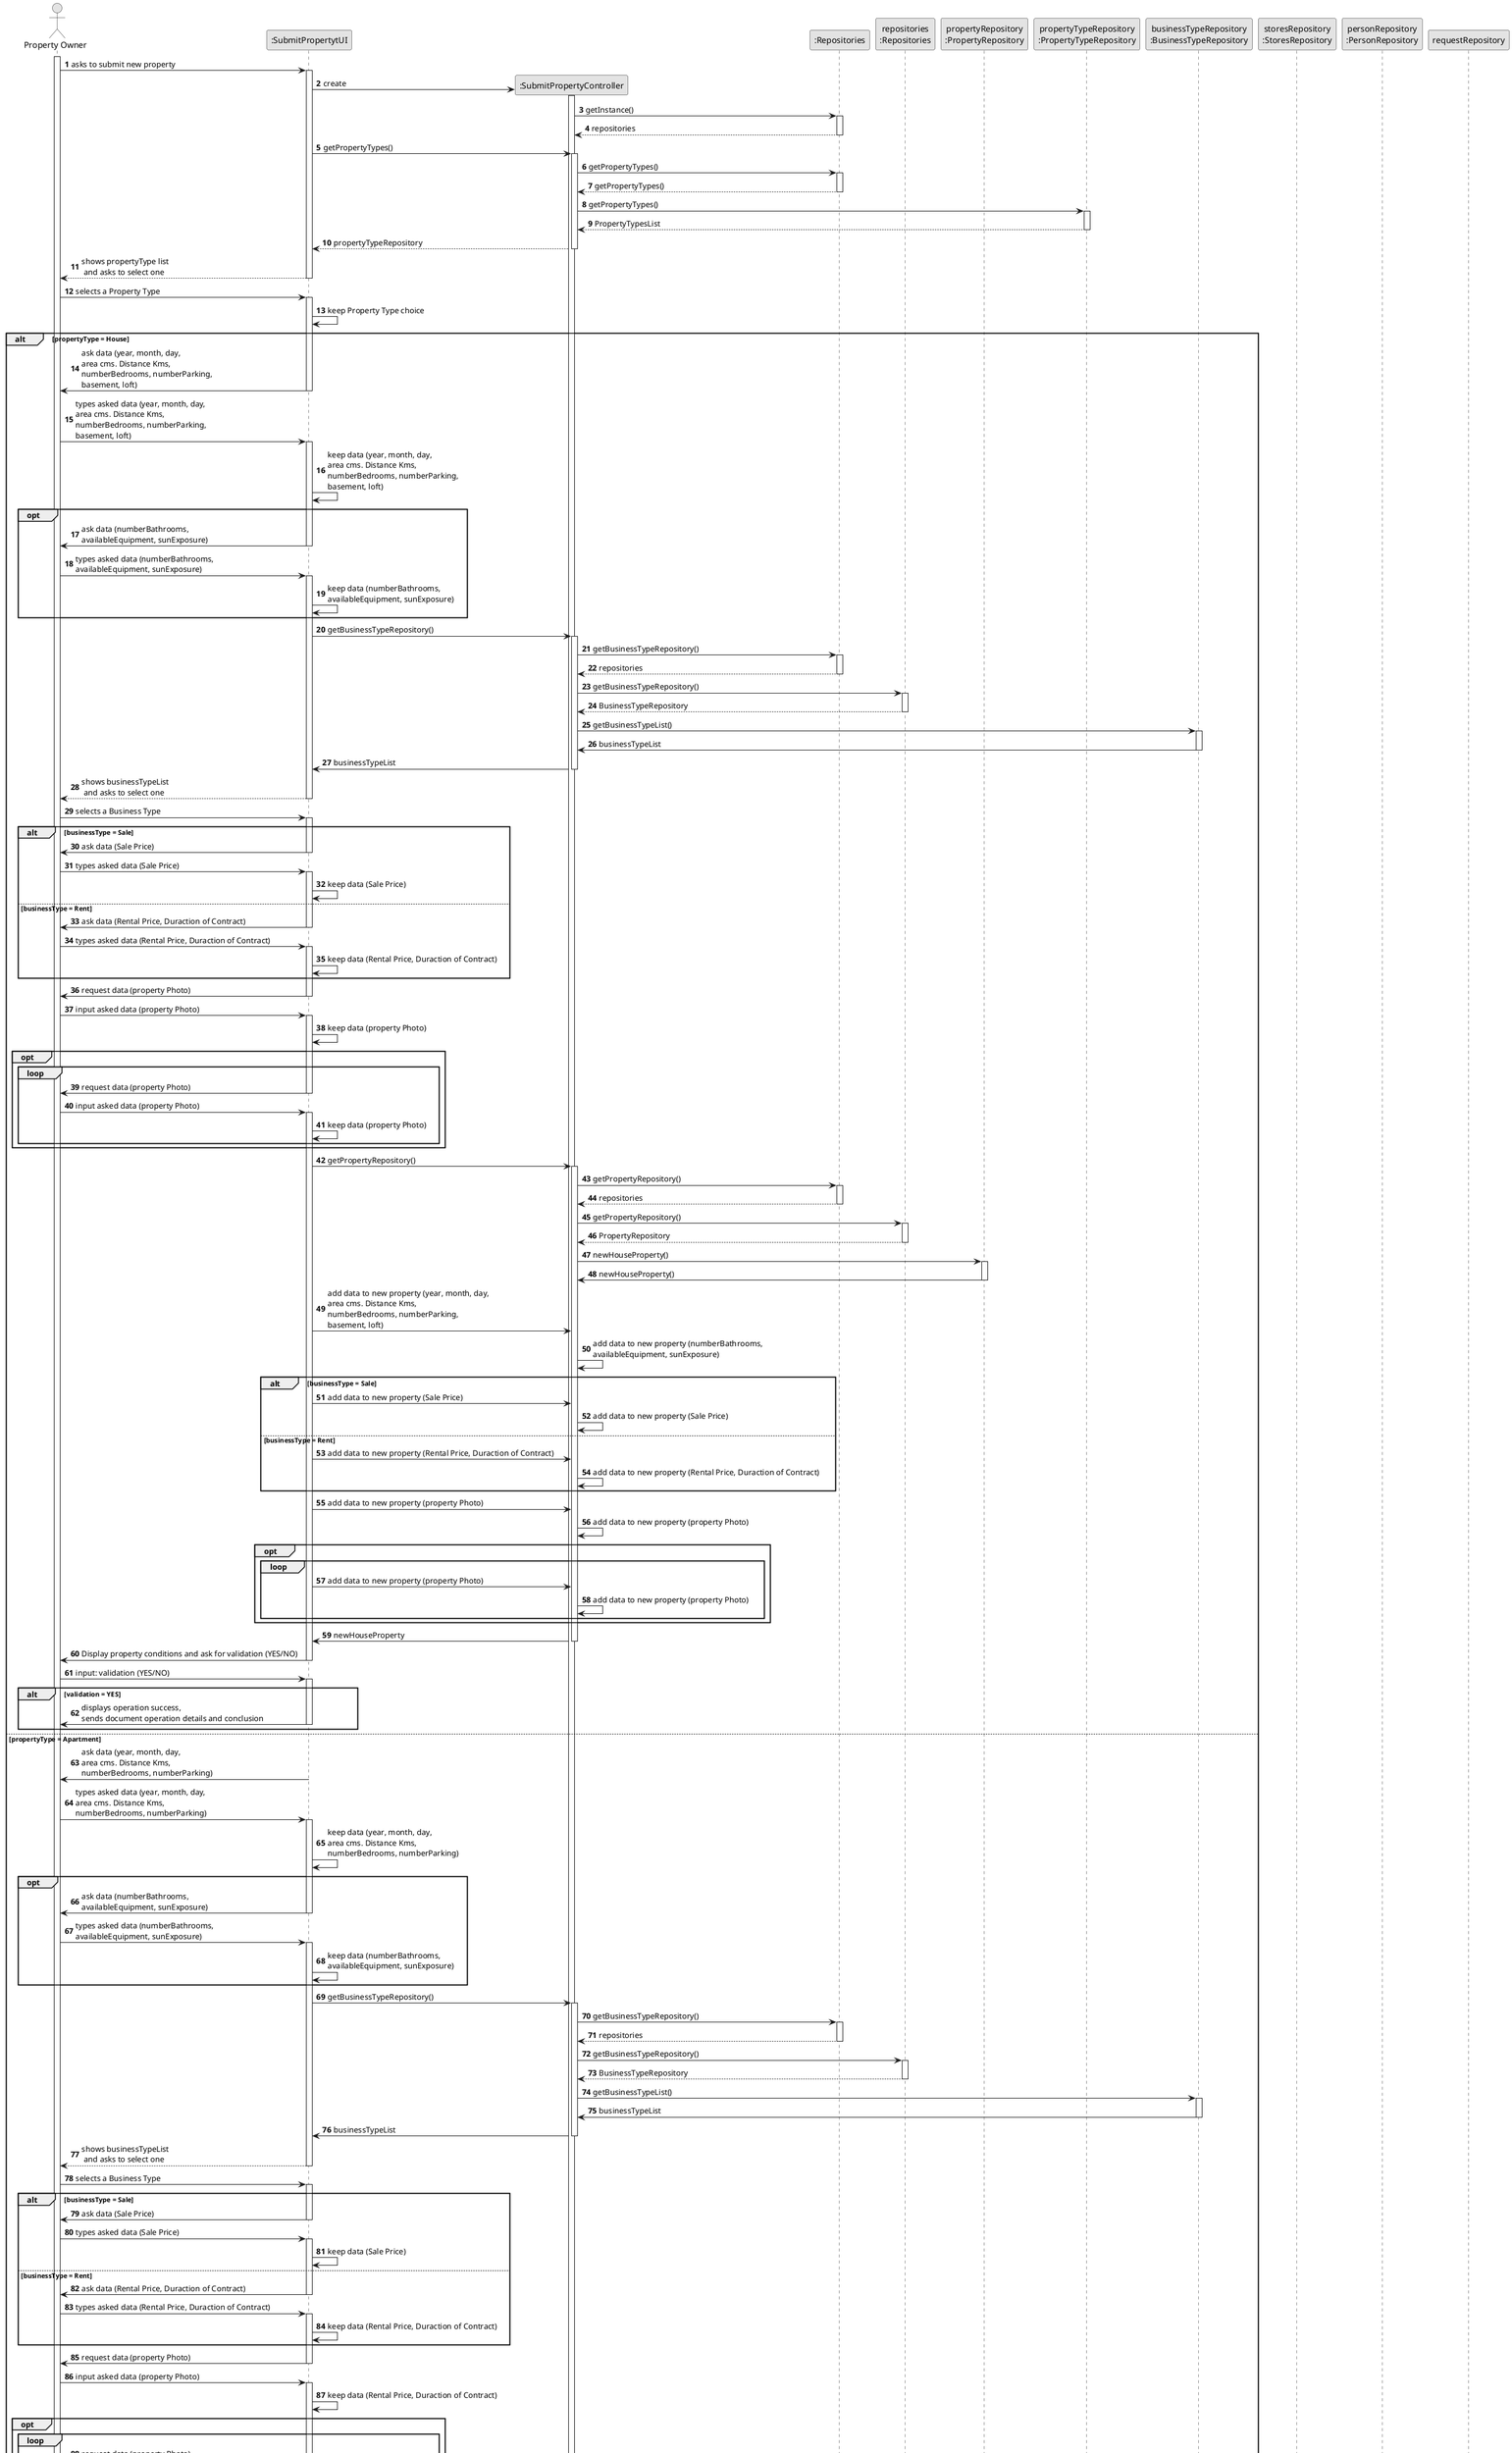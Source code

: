 @startuml
skinparam monochrome true
skinparam packageStyle rectangle
skinparam shadowing false

autonumber

'hide footbox
actor "Property Owner" as User
participant ":SubmitPropertytUI" as UI
participant ":SubmitPropertyController" as CTRL

' LOG IN
participant "personRepository\n:PersonRepository" as personRepository

' SUBMIT PROPERTY
participant ":Repositories" as RepositorySingleton
participant "repositories\n:Repositories" as PLAT

participant "propertyRepository\n:PropertyRepository" as propertyRepository
participant "propertyRepository\n:PropertyRepository" as propertyRepository

participant "propertyTypeRepository\n:PropertyTypeRepository" as propertyTypeRepository
participant "businessTypeRepository\n:BusinessTypeRepository" as BusinessTypeRepository

' CHOOSE A AGENT
participant "storesRepository\n:StoresRepository" as stores
participant "personRepository\n:PersonRepository" as personRepository

' CREATE A REQUEST




activate User


 ' SUBMIT PROPERTY
    User -> UI : asks to submit new property
        activate UI

          UI -> CTRL** : create
                activate CTRL

                CTRL -> RepositorySingleton : getInstance()
                activate RepositorySingleton

                RepositorySingleton --> CTRL: repositories
                deactivate RepositorySingleton



'   UI --> User : requests data (Property Type)

        UI  ->  CTRL : getPropertyTypes()
            activate CTRL

            CTRL  ->  RepositorySingleton : getPropertyTypes()
                activate RepositorySingleton

                RepositorySingleton --> CTRL: getPropertyTypes()
                deactivate RepositorySingleton

            CTRL -> propertyTypeRepository : getPropertyTypes()
                activate propertyTypeRepository

                propertyTypeRepository --> CTRL : PropertyTypesList
                deactivate propertyTypeRepository

            CTRL --> UI : propertyTypeRepository
                deactivate CTRL


            UI --> User : shows propertyType list\n and asks to select one
            deactivate UI

    User -> UI : selects a Property Type
            activate UI

            UI  ->  UI: keep Property Type choice

alt propertyType = House

            UI -> User : ask data (year, month, day, \narea cms. Distance Kms, \nnumberBedrooms, numberParking, \nbasement, loft)
            deactivate UI

    User -> UI : types asked data (year, month, day, \narea cms. Distance Kms, \nnumberBedrooms, numberParking, \nbasement, loft)
            activate UI

            UI  ->  UI : keep data (year, month, day, \narea cms. Distance Kms, \nnumberBedrooms, numberParking, \nbasement, loft)


    group opt
            UI -> User : ask data (numberBathrooms, \navailableEquipment, sunExposure)
                deactivate UI

        User -> UI : types asked data (numberBathrooms, \navailableEquipment, sunExposure)
                activate UI

            UI  ->  UI: keep data (numberBathrooms, \navailableEquipment, sunExposure)

    end

            UI -> CTRL : getBusinessTypeRepository()
                activate CTRL

                    CTRL -> RepositorySingleton : getBusinessTypeRepository()
                    activate RepositorySingleton

                        RepositorySingleton --> CTRL: repositories
                        deactivate RepositorySingleton

                    CTRL -> PLAT : getBusinessTypeRepository()
                    activate PLAT

                        PLAT --> CTRL: BusinessTypeRepository
                        deactivate PLAT

                    CTRL -> BusinessTypeRepository: getBusinessTypeList()
                    activate BusinessTypeRepository

                    BusinessTypeRepository -> CTRL: businessTypeList
                    deactivate BusinessTypeRepository

                    CTRL ->  UI: businessTypeList
                    deactivate CTRL

            UI --> User : shows businessTypeList\n and asks to select one
                deactivate UI

        User -> UI : selects a Business Type
                activate UI

    alt businessType = Sale

            UI -> User : ask data (Sale Price)
            deactivate UI

        User -> UI : types asked data (Sale Price)
            activate UI

            UI  ->  UI: keep data (Sale Price)

    else businessType = Rent

            UI -> User : ask data (Rental Price, Duraction of Contract)
            deactivate UI

        User -> UI : types asked data (Rental Price, Duraction of Contract)
            activate UI

            UI  ->  UI: keep data (Rental Price, Duraction of Contract)

    end

            UI -> User: request data (property Photo)
            deactivate UI

            User -> UI : input asked data (property Photo)
                    activate UI

            UI  ->  UI: keep data (property Photo)

    opt

        loop

            UI -> User: request data (property Photo)
            deactivate UI

        User -> UI : input asked data (property Photo)
                    activate UI

            UI  ->  UI: keep data (property Photo)

        end

    end

' CREATE NEW PROPERTY HOUSE

            UI -> CTRL : getPropertyRepository()
                activate CTRL

            CTRL -> RepositorySingleton : getPropertyRepository()
                    activate RepositorySingleton

                    RepositorySingleton --> CTRL: repositories
                    deactivate RepositorySingleton

                CTRL -> PLAT : getPropertyRepository()
                activate PLAT

                    PLAT --> CTRL: PropertyRepository
                    deactivate PLAT

                CTRL -> propertyRepository: newHouseProperty()
                activate propertyRepository

                    propertyRepository -> CTRL : newHouseProperty()
                    deactivate propertyRepository

                UI -> CTRL: add data to new property (year, month, day, \narea cms. Distance Kms, \nnumberBedrooms, numberParking, \nbasement, loft)

                CTRL  ->  CTRL: add data to new property (numberBathrooms, \navailableEquipment, sunExposure)

    alt businessType = Sale

                UI  ->  CTRL: add data to new property (Sale Price)

                CTRL  ->  CTRL: add data to new property (Sale Price)
    else businessType = Rent

                UI  ->  CTRL: add data to new property (Rental Price, Duraction of Contract)

                CTRL  ->  CTRL: add data to new property (Rental Price, Duraction of Contract)
    end
                UI -> CTRL : add data to new property (property Photo)

                CTRL -> CTRL : add data to new property (property Photo)
    opt
        loop
                UI -> CTRL : add data to new property (property Photo)

                CTRL -> CTRL : add data to new property (property Photo)
        end

    end

 ' SHOW NEW PROPERTY HOUSE FOR VALIDATION

         CTRL-> UI: newHouseProperty
         deactivate CTRL

         UI -> User: Display property conditions and ask for validation (YES/NO)
         deactivate UI

     User -> UI: input: validation (YES/NO)
         activate UI

 alt validation = YES
         UI -> User : displays operation success, \nsends document operation details and conclusion
         deactivate UI
 end

else propertyType = Apartment

            UI -> User : ask data (year, month, day, \narea cms. Distance Kms, \nnumberBedrooms, numberParking)
            deactivate UI

    User -> UI : types asked data (year, month, day, \narea cms. Distance Kms, \nnumberBedrooms, numberParking)
            activate UI

            UI  ->  UI: keep data (year, month, day, \narea cms. Distance Kms, \nnumberBedrooms, numberParking)

group opt
            UI -> User : ask data (numberBathrooms, \navailableEquipment, sunExposure)
            deactivate UI

    User -> UI : types asked data (numberBathrooms, \navailableEquipment, sunExposure)
            activate UI

            UI  ->  UI: keep data (numberBathrooms, \navailableEquipment, sunExposure)

end

            UI -> CTRL : getBusinessTypeRepository()
                activate CTRL

                    CTRL -> RepositorySingleton : getBusinessTypeRepository()
                    activate RepositorySingleton

                        RepositorySingleton --> CTRL: repositories
                        deactivate RepositorySingleton

                    CTRL -> PLAT : getBusinessTypeRepository()
                    activate PLAT

                        PLAT --> CTRL: BusinessTypeRepository
                        deactivate PLAT

                    CTRL -> BusinessTypeRepository: getBusinessTypeList()
                    activate BusinessTypeRepository

                    BusinessTypeRepository -> CTRL: businessTypeList
                    deactivate BusinessTypeRepository

                    CTRL ->  UI: businessTypeList
                    deactivate CTRL

            UI --> User : shows businessTypeList\n and asks to select one
                deactivate UI

        User -> UI : selects a Business Type
                activate UI

    alt businessType = Sale

            UI -> User : ask data (Sale Price)
            deactivate UI

        User -> UI : types asked data (Sale Price)
            activate UI

            UI  ->  UI: keep data (Sale Price)

    else businessType = Rent

            UI -> User : ask data (Rental Price, Duraction of Contract)
            deactivate UI

        User -> UI : types asked data (Rental Price, Duraction of Contract)
            activate UI

            UI  ->  UI: keep data (Rental Price, Duraction of Contract)

    end

            UI -> User: request data (property Photo)
            deactivate UI

            User -> UI : input asked data (property Photo)
                    activate UI

            UI  ->  UI: keep data (Rental Price, Duraction of Contract)

    opt

        loop

            UI -> User: request data (property Photo)
            deactivate UI

        User -> UI : input asked data (property Photo)
                    activate UI

            UI  ->  UI: keep data (property Photo)

        end

    end
' CREATE NEW PROPERTY APARTMENT

           UI -> CTRL : getPropertyRepository()
                activate CTRL

                CTRL -> RepositorySingleton : getPropertyRepository()
                activate RepositorySingleton

                    RepositorySingleton --> CTRL: repositories
                    deactivate RepositorySingleton

                CTRL -> PLAT : getPropertyRepository()
                activate PLAT

                    PLAT --> CTRL: PropertyApartmentRepository
                    deactivate PLAT

                CTRL -> propertyRepository: newApartmentProperty()
                activate propertyRepository

                    propertyRepository -> CTRL : newApartmentProperty()
                    deactivate propertyRepository

                UI -> CTRL: add data to new property (year, month, day, \narea cms. Distance Kms, \nnumberBedrooms)

                CTRL  ->  CTRL: add data to new property (numberBathrooms, \navailableEquipment)

    alt businessType = Sale

            UI  ->  CTRL: add data to new property (Sale Price)

                CTRL  ->  CTRL: add data to new property (Sale Price)

    else businessType = Rent

            UI  ->  CTRL: add data to new property (Rental Price, Duraction of Contract)

                CTRL  ->  CTRL: add data to new property (Rental Price, Duraction of Contract)
    end
                UI -> CTRL : add data to new property (property Photo)

                CTRL -> CTRL : add data to new property (property Photo)
    opt
        loop

            UI -> CTRL : add data to new property (property Photo)

                CTRL -> CTRL : add data to new property (property Photo)

        end

    end

' SHOW NEW PROPERTY APARTMENT FOR VALIDATION

         CTRL-> UI: newApartmentProperty
         deactivate CTRL

         UI -> User: Display property conditions and ask for validation (YES/NO)
         deactivate UI

     User -> UI: input: validation (YES/NO)
         activate UI

 alt validation = YES
         UI -> User : displays operation success, \nsends document operation details and conclusion
         deactivate UI
 end



else propertyType = Land

            UI -> User : ask data (year, month, day, \narea cms. Distance Kms)
            deactivate UI

    User -> UI : types asked data (year, month, day, \narea cms. Distance Kms)
            activate UI

            UI  ->  UI: keep data (year, month, day, \narea cms. Distance Kms)

            UI -> CTRL : getBusinessTypeRepository()
                activate CTRL

                    CTRL -> RepositorySingleton : getBusinessTypeRepository()
                    activate RepositorySingleton

                        RepositorySingleton --> CTRL: repositories
                        deactivate RepositorySingleton

                    CTRL -> PLAT : getBusinessTypeRepository()
                    activate PLAT

                        PLAT --> CTRL: BusinessTypeRepository
                        deactivate PLAT

                    CTRL -> BusinessTypeRepository: getBusinessTypeList()
                    activate BusinessTypeRepository

                    BusinessTypeRepository -> CTRL: businessTypeList
                    deactivate BusinessTypeRepository

                    CTRL ->  UI: businessTypeList
                    deactivate CTRL

            UI --> User : shows businessTypeList\n and asks to select one
                deactivate UI

        User -> UI : selects a Business Type
                activate UI

    alt businessType = Sale

            UI -> User : ask data (Sale Price)
            deactivate UI

        User -> UI : types asked data (Sale Price)
            activate UI

            UI  ->  UI: keep data (Sale Price)

    else businessType = Rent

            UI -> User : ask data (Rental Price, Duraction of Contract)
            deactivate UI

        User -> UI : types asked data (Rental Price, Duraction of Contract)
            activate UI

            UI  ->  UI: keep data (Rental Price, Duraction of Contract)

    end

            UI -> User: request data (property Photo)
            deactivate UI

            User -> UI : input asked data (property Photo)
                    activate UI

            UI  ->  UI: keep data (property Photo)

    opt

        loop

            UI -> User: request data (property Photo)
            deactivate UI

            User -> UI : input asked data (property Photo)
                    activate UI

            UI  ->  UI: keep data (property Photo)

        end

    end

' CREATE PROPERTY LAND

            UI -> CTRL : getPropertyRepository()
                activate CTRL

                CTRL -> RepositorySingleton : getPropertyRepository()
                activate RepositorySingleton

                    RepositorySingleton --> CTRL: repositories
                    deactivate RepositorySingleton

                CTRL -> PLAT : getPropertyRepository()
                activate PLAT

                    PLAT --> CTRL: PropertyRepository
                    deactivate PLAT

                CTRL -> propertyRepository: newProperty()
                activate propertyRepository

                    propertyRepository -> CTRL : newProperty()
                    deactivate propertyRepository

                UI -> CTRL: add data to new property (year, month, day, \narea cms. Distance Kms, \nnumberBedrooms)

                CTRL  ->  CTRL: add data to new property (numberBathrooms, \navailableEquipment)

    alt businessType = Sale

                UI  ->  CTRL: add data to new property (Sale Price)

                CTRL  ->  CTRL: add data to new property (Sale Price)

    else businessType = Rent

                UI  ->  CTRL: add data to new property (Rental Price, Duraction of Contract)

                CTRL  ->  CTRL: add data to new property (Rental Price, Duraction of Contract)

    end
                UI -> CTRL : add data to new property (property Photo)

                CTRL -> CTRL : add data to new property (property Photo)
    opt

        loop
                UI -> CTRL : add data to new property (property Photo)

                CTRL -> CTRL : add data to new property (property Photo)
        end

    end

' SHOW NEW PROPERTY LAND FOR VALIDATION

         CTRL-> UI: newProperty
         deactivate CTRL

         UI -> User: Display property conditions and ask for validation (YES/NO)
         deactivate UI

     User -> UI: input: validation (YES/NO)

         activate UI

 alt validation = YES
         UI -> User : displays operation success, \nsends document operation details and conclusion
         deactivate UI
 end


end





' CHOOSE A AGENT FROM STORE

    User -> UI : asks to choose Agent
        activate UI

        UI  ->  CTRL : getStoreList()
            activate CTRL

            CTRL  ->  RepositorySingleton : getStoreList()
                activate RepositorySingleton

                RepositorySingleton --> CTRL: getStoreList()
                deactivate RepositorySingleton

            CTRL -> stores : getStoreList()
                activate stores

                stores --> CTRL : storeList
                deactivate stores

            CTRL --> UI : storeList
            deactivate CTRL

        UI --> User : shows Store List list\n and asks to select one
        deactivate UI

    User -> UI : selects a Store
        activate UI

        UI  ->  CTRL: keep store
        activate CTRL

            CTRL  ->  stores: getAgentListFromStore()
                activate stores

                stores  ->  CTRL : AgentListFromStore()
                deactivate stores

            CTRL --> UI : agentListFromStore
            deactivate CTRL

        UI --> User : shows Agent List list\n and asks to select one
            deactivate UI

    User -> UI : selects a Agent Choice
        activate UI

        UI  ->  UI: keep Agent Choice

' CHOOSE A AGENT FROM LIST

    User -> UI : asks to choose Agent
        activate UI

        UI  ->  CTRL : getAgentList()
                activate CTRL

            CTRL  ->  RepositorySingleton : repositories
                activate RepositorySingleton

                RepositorySingleton   -> CTRL  : repositories
                deactivate RepositorySingleton

            CTRL -> PLAT: getPersonRepository()
            activate PLAT

                PLAT --> CTRL: PersonRepository
                deactivate PLAT

            CTRL -> personRepository: getAgentList()
                activate personRepository

                personRepository --> CTRL : agentList
                deactivate personRepository

            CTRL --> UI : agentList
                deactivate CTRL

        UI --> User : shows Agent List list\n and asks to select one
            deactivate UI

    User -> UI : selects a Agent Choice
        activate UI

        UI  ->  UI: keep Agent Choice






' CREATE A REQUEST

        CTRL -> RepositorySingleton : getRequestRepository()
                activate RepositorySingleton

                    RepositorySingleton --> CTRL: repositories
                    deactivate RepositorySingleton

                CTRL -> PLAT : getRequestRepository()
                activate PLAT

                    PLAT --> CTRL: requestRepository
                    deactivate PLAT

                CTRL -> requestRepository: newRequest()
                activate requestRepository

                    requestRepository -> CTRL : newRequest
                    deactivate requestRepository

                UI -> CTRL: add data (year, month, day) to new Request
                CTRL -> CTRL: add data (year, month, day) to new Request


                UI -> CTRL: add New Property to new Request
                CTRL -> CTRL: add New Property to new Request

                UI -> CTRL: add Agent Choice to new Request
                CTRL -> CTRL: add Agent Choice to new Request

        deactivate CTRL

    deactivate UI

    deactivate User


@enduml